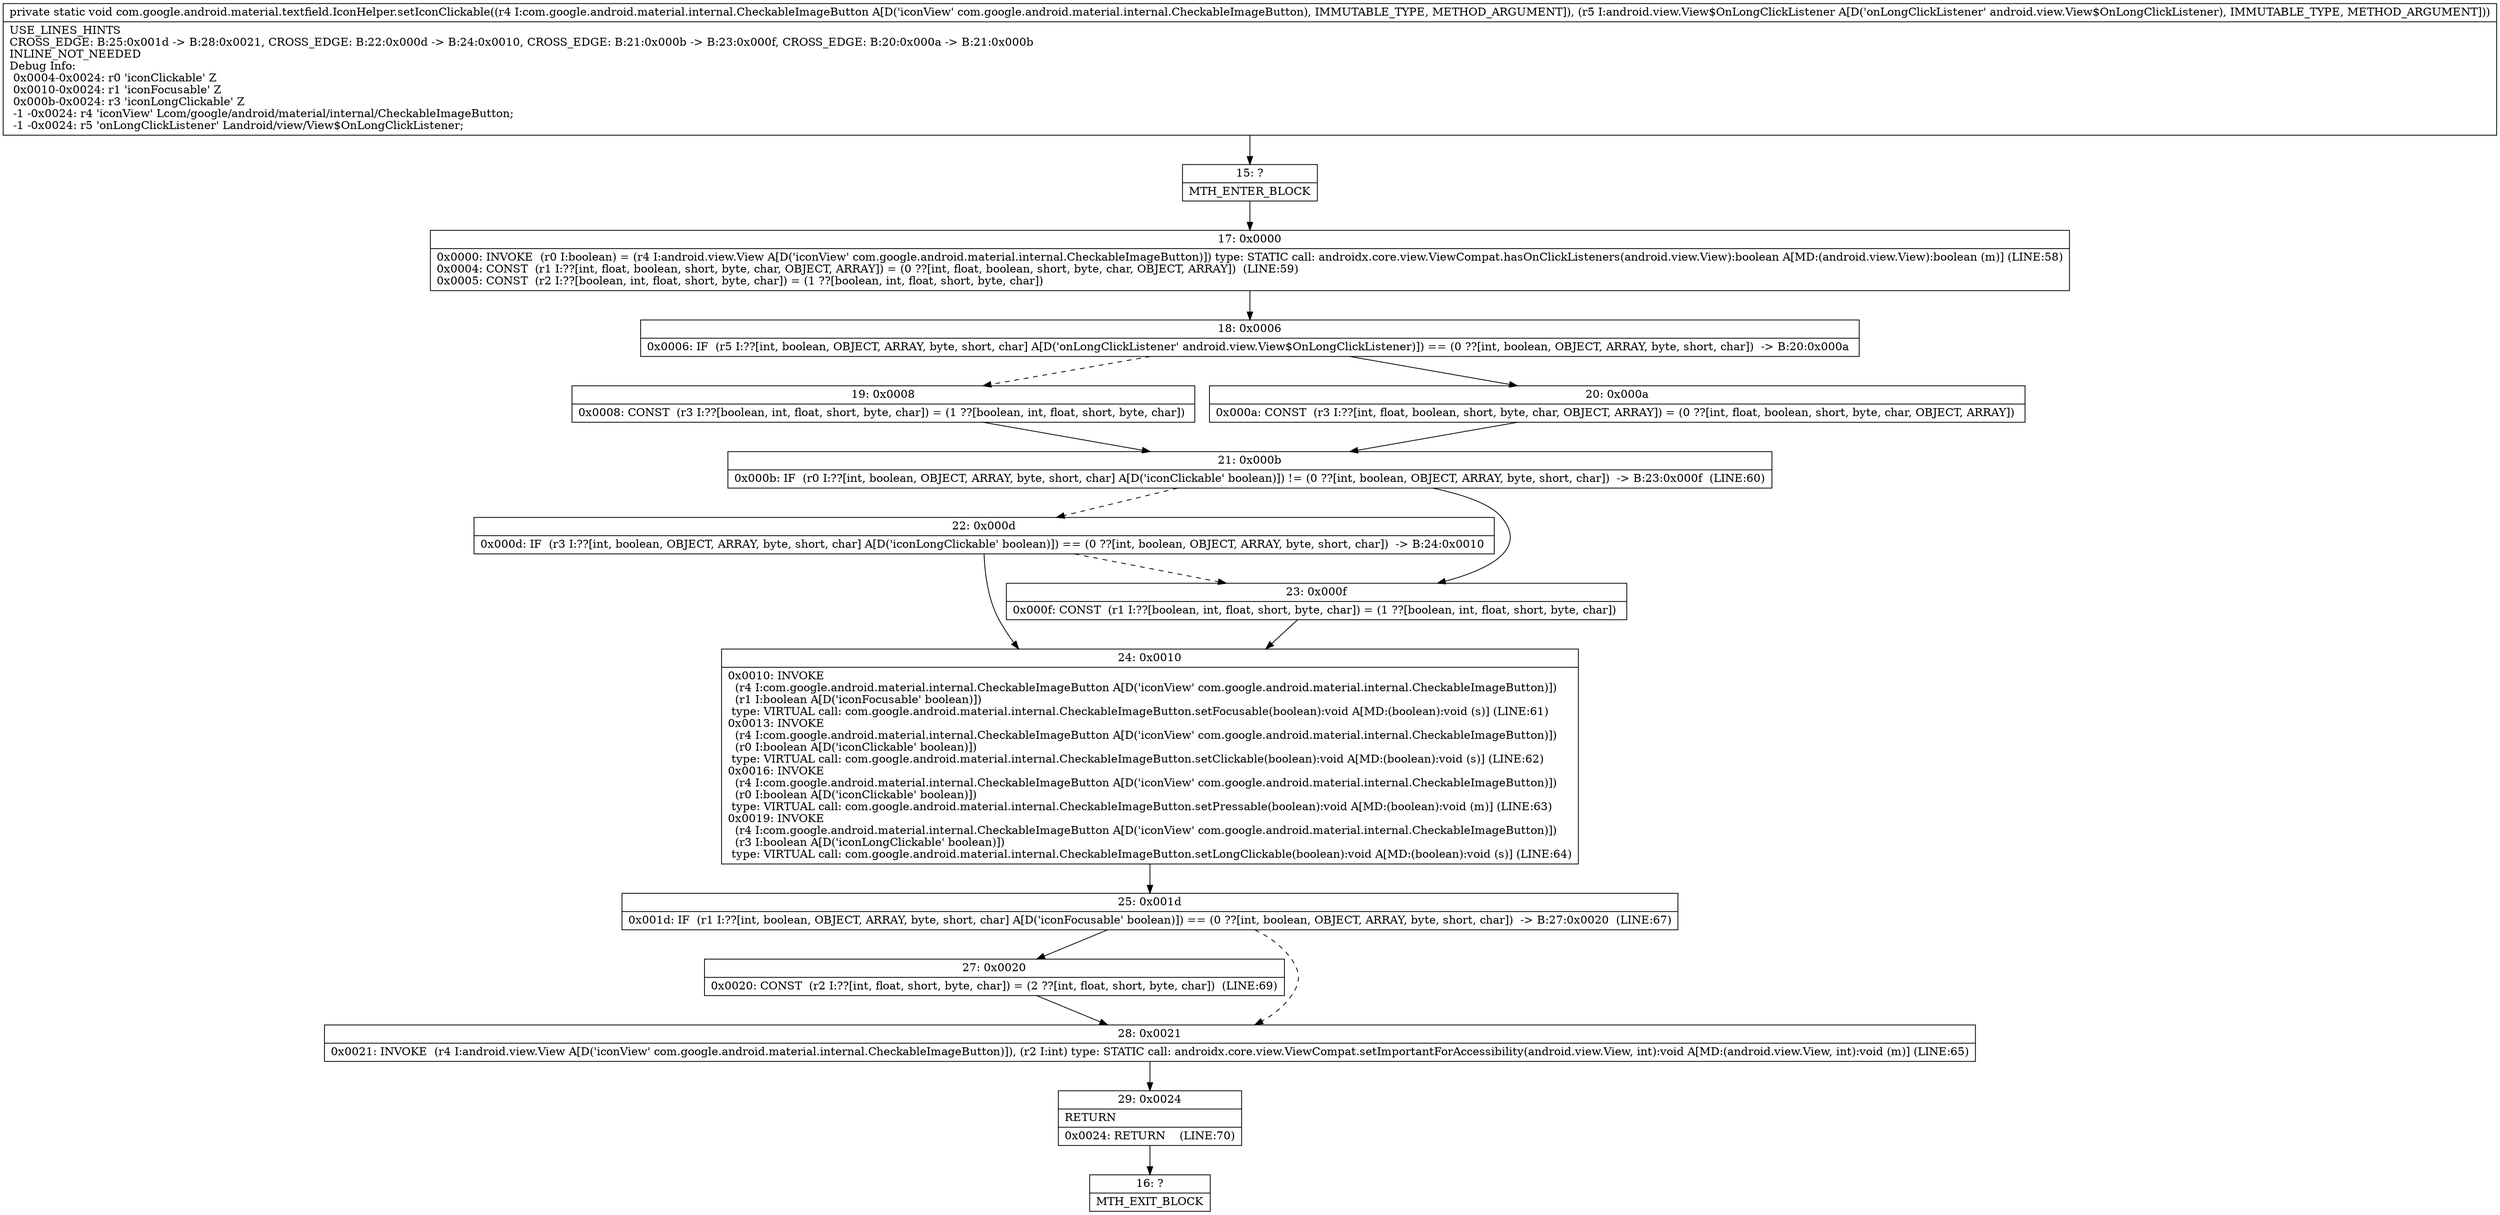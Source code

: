 digraph "CFG forcom.google.android.material.textfield.IconHelper.setIconClickable(Lcom\/google\/android\/material\/internal\/CheckableImageButton;Landroid\/view\/View$OnLongClickListener;)V" {
Node_15 [shape=record,label="{15\:\ ?|MTH_ENTER_BLOCK\l}"];
Node_17 [shape=record,label="{17\:\ 0x0000|0x0000: INVOKE  (r0 I:boolean) = (r4 I:android.view.View A[D('iconView' com.google.android.material.internal.CheckableImageButton)]) type: STATIC call: androidx.core.view.ViewCompat.hasOnClickListeners(android.view.View):boolean A[MD:(android.view.View):boolean (m)] (LINE:58)\l0x0004: CONST  (r1 I:??[int, float, boolean, short, byte, char, OBJECT, ARRAY]) = (0 ??[int, float, boolean, short, byte, char, OBJECT, ARRAY])  (LINE:59)\l0x0005: CONST  (r2 I:??[boolean, int, float, short, byte, char]) = (1 ??[boolean, int, float, short, byte, char]) \l}"];
Node_18 [shape=record,label="{18\:\ 0x0006|0x0006: IF  (r5 I:??[int, boolean, OBJECT, ARRAY, byte, short, char] A[D('onLongClickListener' android.view.View$OnLongClickListener)]) == (0 ??[int, boolean, OBJECT, ARRAY, byte, short, char])  \-\> B:20:0x000a \l}"];
Node_19 [shape=record,label="{19\:\ 0x0008|0x0008: CONST  (r3 I:??[boolean, int, float, short, byte, char]) = (1 ??[boolean, int, float, short, byte, char]) \l}"];
Node_21 [shape=record,label="{21\:\ 0x000b|0x000b: IF  (r0 I:??[int, boolean, OBJECT, ARRAY, byte, short, char] A[D('iconClickable' boolean)]) != (0 ??[int, boolean, OBJECT, ARRAY, byte, short, char])  \-\> B:23:0x000f  (LINE:60)\l}"];
Node_22 [shape=record,label="{22\:\ 0x000d|0x000d: IF  (r3 I:??[int, boolean, OBJECT, ARRAY, byte, short, char] A[D('iconLongClickable' boolean)]) == (0 ??[int, boolean, OBJECT, ARRAY, byte, short, char])  \-\> B:24:0x0010 \l}"];
Node_24 [shape=record,label="{24\:\ 0x0010|0x0010: INVOKE  \l  (r4 I:com.google.android.material.internal.CheckableImageButton A[D('iconView' com.google.android.material.internal.CheckableImageButton)])\l  (r1 I:boolean A[D('iconFocusable' boolean)])\l type: VIRTUAL call: com.google.android.material.internal.CheckableImageButton.setFocusable(boolean):void A[MD:(boolean):void (s)] (LINE:61)\l0x0013: INVOKE  \l  (r4 I:com.google.android.material.internal.CheckableImageButton A[D('iconView' com.google.android.material.internal.CheckableImageButton)])\l  (r0 I:boolean A[D('iconClickable' boolean)])\l type: VIRTUAL call: com.google.android.material.internal.CheckableImageButton.setClickable(boolean):void A[MD:(boolean):void (s)] (LINE:62)\l0x0016: INVOKE  \l  (r4 I:com.google.android.material.internal.CheckableImageButton A[D('iconView' com.google.android.material.internal.CheckableImageButton)])\l  (r0 I:boolean A[D('iconClickable' boolean)])\l type: VIRTUAL call: com.google.android.material.internal.CheckableImageButton.setPressable(boolean):void A[MD:(boolean):void (m)] (LINE:63)\l0x0019: INVOKE  \l  (r4 I:com.google.android.material.internal.CheckableImageButton A[D('iconView' com.google.android.material.internal.CheckableImageButton)])\l  (r3 I:boolean A[D('iconLongClickable' boolean)])\l type: VIRTUAL call: com.google.android.material.internal.CheckableImageButton.setLongClickable(boolean):void A[MD:(boolean):void (s)] (LINE:64)\l}"];
Node_25 [shape=record,label="{25\:\ 0x001d|0x001d: IF  (r1 I:??[int, boolean, OBJECT, ARRAY, byte, short, char] A[D('iconFocusable' boolean)]) == (0 ??[int, boolean, OBJECT, ARRAY, byte, short, char])  \-\> B:27:0x0020  (LINE:67)\l}"];
Node_27 [shape=record,label="{27\:\ 0x0020|0x0020: CONST  (r2 I:??[int, float, short, byte, char]) = (2 ??[int, float, short, byte, char])  (LINE:69)\l}"];
Node_28 [shape=record,label="{28\:\ 0x0021|0x0021: INVOKE  (r4 I:android.view.View A[D('iconView' com.google.android.material.internal.CheckableImageButton)]), (r2 I:int) type: STATIC call: androidx.core.view.ViewCompat.setImportantForAccessibility(android.view.View, int):void A[MD:(android.view.View, int):void (m)] (LINE:65)\l}"];
Node_29 [shape=record,label="{29\:\ 0x0024|RETURN\l|0x0024: RETURN    (LINE:70)\l}"];
Node_16 [shape=record,label="{16\:\ ?|MTH_EXIT_BLOCK\l}"];
Node_23 [shape=record,label="{23\:\ 0x000f|0x000f: CONST  (r1 I:??[boolean, int, float, short, byte, char]) = (1 ??[boolean, int, float, short, byte, char]) \l}"];
Node_20 [shape=record,label="{20\:\ 0x000a|0x000a: CONST  (r3 I:??[int, float, boolean, short, byte, char, OBJECT, ARRAY]) = (0 ??[int, float, boolean, short, byte, char, OBJECT, ARRAY]) \l}"];
MethodNode[shape=record,label="{private static void com.google.android.material.textfield.IconHelper.setIconClickable((r4 I:com.google.android.material.internal.CheckableImageButton A[D('iconView' com.google.android.material.internal.CheckableImageButton), IMMUTABLE_TYPE, METHOD_ARGUMENT]), (r5 I:android.view.View$OnLongClickListener A[D('onLongClickListener' android.view.View$OnLongClickListener), IMMUTABLE_TYPE, METHOD_ARGUMENT]))  | USE_LINES_HINTS\lCROSS_EDGE: B:25:0x001d \-\> B:28:0x0021, CROSS_EDGE: B:22:0x000d \-\> B:24:0x0010, CROSS_EDGE: B:21:0x000b \-\> B:23:0x000f, CROSS_EDGE: B:20:0x000a \-\> B:21:0x000b\lINLINE_NOT_NEEDED\lDebug Info:\l  0x0004\-0x0024: r0 'iconClickable' Z\l  0x0010\-0x0024: r1 'iconFocusable' Z\l  0x000b\-0x0024: r3 'iconLongClickable' Z\l  \-1 \-0x0024: r4 'iconView' Lcom\/google\/android\/material\/internal\/CheckableImageButton;\l  \-1 \-0x0024: r5 'onLongClickListener' Landroid\/view\/View$OnLongClickListener;\l}"];
MethodNode -> Node_15;Node_15 -> Node_17;
Node_17 -> Node_18;
Node_18 -> Node_19[style=dashed];
Node_18 -> Node_20;
Node_19 -> Node_21;
Node_21 -> Node_22[style=dashed];
Node_21 -> Node_23;
Node_22 -> Node_23[style=dashed];
Node_22 -> Node_24;
Node_24 -> Node_25;
Node_25 -> Node_27;
Node_25 -> Node_28[style=dashed];
Node_27 -> Node_28;
Node_28 -> Node_29;
Node_29 -> Node_16;
Node_23 -> Node_24;
Node_20 -> Node_21;
}

